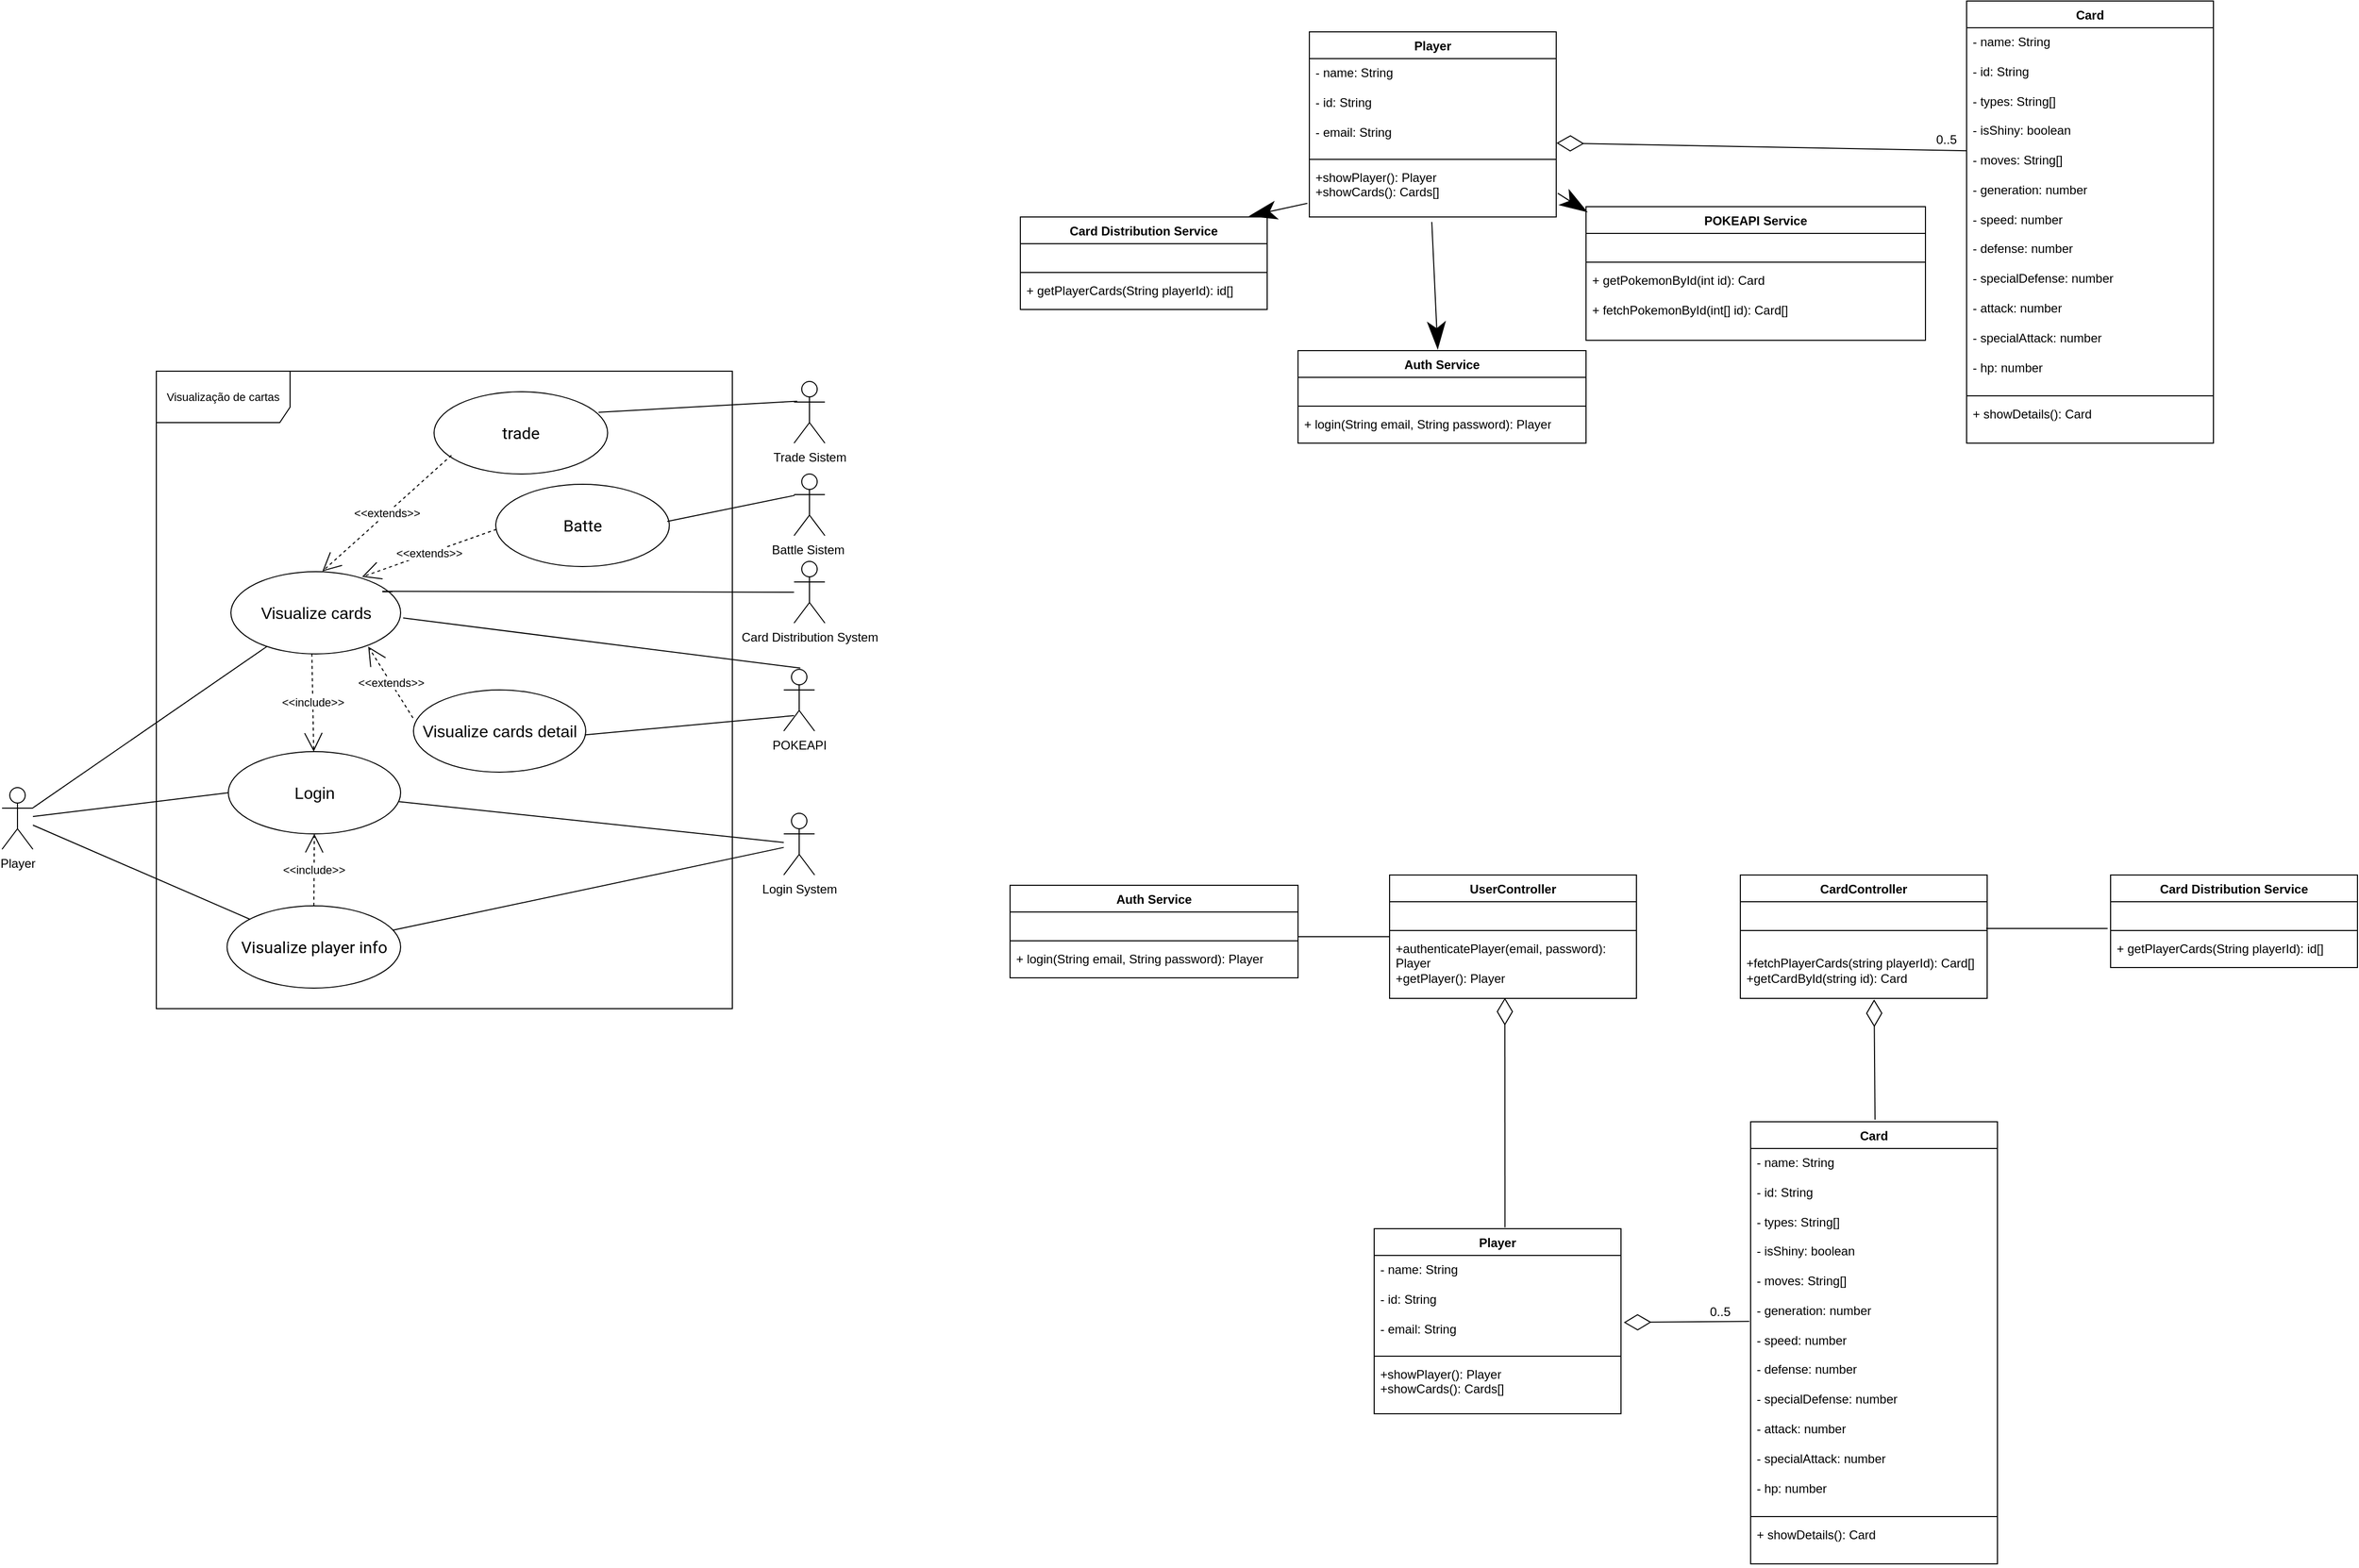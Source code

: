 <mxfile version="28.2.7">
  <diagram name="Página-1" id="Fm6evKY0UnK7_iMpr0wh">
    <mxGraphModel grid="1" page="1" gridSize="10" guides="1" tooltips="1" connect="0" arrows="1" fold="1" pageScale="1" pageWidth="827" pageHeight="1169" math="0" shadow="0">
      <root>
        <mxCell id="0" />
        <mxCell id="1" parent="0" />
        <mxCell id="guTa_tJEeNFMWnZCX3EQ-32" value="&lt;div style=&quot;text-align: start;&quot;&gt;&lt;font face=&quot;Roboto, sans-serif&quot;&gt;&lt;span style=&quot;font-size: 16px; white-space-collapse: preserve;&quot;&gt;Visualize player info&lt;/span&gt;&lt;/font&gt;&lt;/div&gt;" style="ellipse;whiteSpace=wrap;html=1;" vertex="1" parent="1">
          <mxGeometry x="308.75" y="700" width="168.75" height="80" as="geometry" />
        </mxCell>
        <mxCell id="guTa_tJEeNFMWnZCX3EQ-37" value="&lt;span style=&quot;font-size: 16px;&quot;&gt;Visualize cards&lt;/span&gt;" style="ellipse;whiteSpace=wrap;html=1;" vertex="1" parent="1">
          <mxGeometry x="312.5" y="375" width="165" height="80" as="geometry" />
        </mxCell>
        <mxCell id="guTa_tJEeNFMWnZCX3EQ-78" value="Visualização de cartas" style="shape=umlFrame;whiteSpace=wrap;html=1;pointerEvents=0;fontFamily=Helvetica;fontSize=11;fontColor=default;labelBackgroundColor=default;width=130;height=50;" vertex="1" parent="1">
          <mxGeometry x="240" y="180" width="560" height="620" as="geometry" />
        </mxCell>
        <mxCell id="QVgKoYF8jjtMcqnuHjmj-12" value="&lt;font style=&quot;font-size: 16px;&quot;&gt;Visualize cards detail&lt;/font&gt;" style="ellipse;whiteSpace=wrap;html=1;" vertex="1" parent="1">
          <mxGeometry x="490" y="490" width="167.5" height="80" as="geometry" />
        </mxCell>
        <mxCell id="QVgKoYF8jjtMcqnuHjmj-13" value="&amp;lt;&amp;lt;extends&amp;gt;&amp;gt;" style="endArrow=open;endSize=16;endFill=0;html=1;rounded=0;strokeColor=default;align=center;verticalAlign=middle;fontFamily=Helvetica;fontSize=11;fontColor=default;labelBackgroundColor=default;dashed=1;exitX=-0.003;exitY=0.341;exitDx=0;exitDy=0;exitPerimeter=0;entryX=0.809;entryY=0.911;entryDx=0;entryDy=0;entryPerimeter=0;" edge="1" parent="1" source="QVgKoYF8jjtMcqnuHjmj-12" target="guTa_tJEeNFMWnZCX3EQ-37">
          <mxGeometry width="160" relative="1" as="geometry">
            <mxPoint x="920" y="630" as="sourcePoint" />
            <mxPoint x="119.048" y="440" as="targetPoint" />
          </mxGeometry>
        </mxCell>
        <mxCell id="W8ESZy-suylX2_9Rz4pN-32" style="rounded=0;orthogonalLoop=1;jettySize=auto;html=1;endArrow=none;endFill=0;" edge="1" parent="1" source="QVgKoYF8jjtMcqnuHjmj-36" target="guTa_tJEeNFMWnZCX3EQ-32">
          <mxGeometry relative="1" as="geometry" />
        </mxCell>
        <mxCell id="W8ESZy-suylX2_9Rz4pN-33" style="edgeStyle=none;shape=connector;rounded=0;orthogonalLoop=1;jettySize=auto;html=1;strokeColor=default;align=center;verticalAlign=middle;fontFamily=Helvetica;fontSize=11;fontColor=default;labelBackgroundColor=default;endArrow=none;endFill=0;" edge="1" parent="1" source="QVgKoYF8jjtMcqnuHjmj-36" target="guTa_tJEeNFMWnZCX3EQ-37">
          <mxGeometry relative="1" as="geometry">
            <mxPoint x="120" y="620" as="sourcePoint" />
          </mxGeometry>
        </mxCell>
        <mxCell id="QVgKoYF8jjtMcqnuHjmj-36" value="&lt;div&gt;Player&lt;/div&gt;" style="shape=umlActor;verticalLabelPosition=bottom;verticalAlign=top;html=1;" vertex="1" parent="1">
          <mxGeometry x="90" y="585" width="30" height="60" as="geometry" />
        </mxCell>
        <mxCell id="QVgKoYF8jjtMcqnuHjmj-38" value="&lt;font style=&quot;font-size: 16px;&quot;&gt;Login&lt;/font&gt;" style="ellipse;whiteSpace=wrap;html=1;" vertex="1" parent="1">
          <mxGeometry x="310" y="550" width="167.5" height="80" as="geometry" />
        </mxCell>
        <mxCell id="QVgKoYF8jjtMcqnuHjmj-41" style="edgeStyle=none;shape=connector;rounded=0;orthogonalLoop=1;jettySize=auto;html=1;strokeColor=default;align=center;verticalAlign=middle;fontFamily=Helvetica;fontSize=11;fontColor=default;labelBackgroundColor=default;endArrow=none;endFill=0;entryX=0;entryY=0.5;entryDx=0;entryDy=0;" edge="1" parent="1" source="QVgKoYF8jjtMcqnuHjmj-36" target="QVgKoYF8jjtMcqnuHjmj-38">
          <mxGeometry relative="1" as="geometry">
            <mxPoint x="210" y="643" as="sourcePoint" />
            <mxPoint x="353" y="600" as="targetPoint" />
          </mxGeometry>
        </mxCell>
        <mxCell id="W8ESZy-suylX2_9Rz4pN-5" value="Login System&lt;div&gt;&lt;br&gt;&lt;/div&gt;" style="shape=umlActor;verticalLabelPosition=bottom;verticalAlign=top;html=1;" vertex="1" parent="1">
          <mxGeometry x="850" y="610" width="30" height="60" as="geometry" />
        </mxCell>
        <mxCell id="W8ESZy-suylX2_9Rz4pN-16" style="rounded=0;orthogonalLoop=1;jettySize=auto;html=1;endArrow=none;endFill=0;" edge="1" parent="1" source="QVgKoYF8jjtMcqnuHjmj-38" target="W8ESZy-suylX2_9Rz4pN-5">
          <mxGeometry relative="1" as="geometry" />
        </mxCell>
        <mxCell id="W8ESZy-suylX2_9Rz4pN-18" value="&amp;lt;&amp;lt;include&amp;gt;&amp;gt;" style="endArrow=open;endFill=0;html=1;rounded=0;dashed=1;jumpSize=16;endSize=16;exitX=0.477;exitY=0.996;exitDx=0;exitDy=0;exitPerimeter=0;" edge="1" parent="1" source="guTa_tJEeNFMWnZCX3EQ-37" target="QVgKoYF8jjtMcqnuHjmj-38">
          <mxGeometry width="160" relative="1" as="geometry">
            <mxPoint x="270" y="670" as="sourcePoint" />
            <mxPoint x="430" y="670" as="targetPoint" />
          </mxGeometry>
        </mxCell>
        <mxCell id="W8ESZy-suylX2_9Rz4pN-19" value="&lt;div&gt;Card Distribution System&lt;/div&gt;&lt;div&gt;&lt;br&gt;&lt;/div&gt;" style="shape=umlActor;verticalLabelPosition=bottom;verticalAlign=top;html=1;" vertex="1" parent="1">
          <mxGeometry x="860" y="365" width="30" height="60" as="geometry" />
        </mxCell>
        <mxCell id="W8ESZy-suylX2_9Rz4pN-20" style="rounded=0;orthogonalLoop=1;jettySize=auto;html=1;endArrow=none;endFill=0;entryX=0.892;entryY=0.239;entryDx=0;entryDy=0;entryPerimeter=0;" edge="1" parent="1" source="W8ESZy-suylX2_9Rz4pN-19" target="guTa_tJEeNFMWnZCX3EQ-37">
          <mxGeometry relative="1" as="geometry" />
        </mxCell>
        <mxCell id="W8ESZy-suylX2_9Rz4pN-27" value="&amp;lt;&amp;lt;include&amp;gt;&amp;gt;" style="endArrow=open;endSize=16;endFill=0;html=1;rounded=0;dashed=1;" edge="1" parent="1" source="guTa_tJEeNFMWnZCX3EQ-32" target="QVgKoYF8jjtMcqnuHjmj-38">
          <mxGeometry width="160" relative="1" as="geometry">
            <mxPoint x="569" y="630" as="sourcePoint" />
            <mxPoint x="490" y="630" as="targetPoint" />
          </mxGeometry>
        </mxCell>
        <mxCell id="W8ESZy-suylX2_9Rz4pN-29" style="rounded=0;orthogonalLoop=1;jettySize=auto;html=1;endArrow=none;endFill=0;" edge="1" parent="1" source="W8ESZy-suylX2_9Rz4pN-5" target="guTa_tJEeNFMWnZCX3EQ-32">
          <mxGeometry relative="1" as="geometry" />
        </mxCell>
        <mxCell id="W8ESZy-suylX2_9Rz4pN-31" style="rounded=0;orthogonalLoop=1;jettySize=auto;html=1;endArrow=none;endFill=0;exitX=0.538;exitY=-0.02;exitDx=0;exitDy=0;exitPerimeter=0;entryX=1.015;entryY=0.563;entryDx=0;entryDy=0;entryPerimeter=0;" edge="1" parent="1" source="W8ESZy-suylX2_9Rz4pN-30" target="guTa_tJEeNFMWnZCX3EQ-37">
          <mxGeometry relative="1" as="geometry">
            <mxPoint x="1040" y="565" as="sourcePoint" />
          </mxGeometry>
        </mxCell>
        <mxCell id="W8ESZy-suylX2_9Rz4pN-30" value="POKEAPI" style="shape=umlActor;verticalLabelPosition=bottom;verticalAlign=top;html=1;" vertex="1" parent="1">
          <mxGeometry x="850" y="470" width="30" height="60" as="geometry" />
        </mxCell>
        <mxCell id="OScI7Z59cUvMhyE51LAk-2" value="Player" style="swimlane;fontStyle=1;align=center;verticalAlign=top;childLayout=stackLayout;horizontal=1;startSize=26;horizontalStack=0;resizeParent=1;resizeParentMax=0;resizeLast=0;collapsible=1;marginBottom=0;whiteSpace=wrap;html=1;" vertex="1" parent="1">
          <mxGeometry x="1361" y="-150" width="240" height="180" as="geometry" />
        </mxCell>
        <mxCell id="OScI7Z59cUvMhyE51LAk-3" value="- name: String&lt;div&gt;&lt;br&gt;&lt;/div&gt;&lt;div&gt;- id: String&lt;/div&gt;&lt;div&gt;&lt;br&gt;&lt;/div&gt;&lt;div&gt;- email: String&lt;/div&gt;&lt;div&gt;&lt;br&gt;&lt;/div&gt;" style="text;strokeColor=none;fillColor=none;align=left;verticalAlign=top;spacingLeft=4;spacingRight=4;overflow=hidden;rotatable=0;points=[[0,0.5],[1,0.5]];portConstraint=eastwest;whiteSpace=wrap;html=1;" vertex="1" parent="OScI7Z59cUvMhyE51LAk-2">
          <mxGeometry y="26" width="240" height="94" as="geometry" />
        </mxCell>
        <mxCell id="OScI7Z59cUvMhyE51LAk-4" value="" style="line;strokeWidth=1;fillColor=none;align=left;verticalAlign=middle;spacingTop=-1;spacingLeft=3;spacingRight=3;rotatable=0;labelPosition=right;points=[];portConstraint=eastwest;strokeColor=inherit;" vertex="1" parent="OScI7Z59cUvMhyE51LAk-2">
          <mxGeometry y="120" width="240" height="8" as="geometry" />
        </mxCell>
        <mxCell id="OScI7Z59cUvMhyE51LAk-5" value="+showPlayer(): Player&lt;div&gt;+showCards(): Cards[]&lt;/div&gt;" style="text;strokeColor=none;fillColor=none;align=left;verticalAlign=top;spacingLeft=4;spacingRight=4;overflow=hidden;rotatable=0;points=[[0,0.5],[1,0.5]];portConstraint=eastwest;whiteSpace=wrap;html=1;" vertex="1" parent="OScI7Z59cUvMhyE51LAk-2">
          <mxGeometry y="128" width="240" height="52" as="geometry" />
        </mxCell>
        <mxCell id="OScI7Z59cUvMhyE51LAk-6" value="Card" style="swimlane;fontStyle=1;align=center;verticalAlign=top;childLayout=stackLayout;horizontal=1;startSize=26;horizontalStack=0;resizeParent=1;resizeParentMax=0;resizeLast=0;collapsible=1;marginBottom=0;whiteSpace=wrap;html=1;" vertex="1" parent="1">
          <mxGeometry x="2000" y="-180" width="240" height="430" as="geometry" />
        </mxCell>
        <mxCell id="OScI7Z59cUvMhyE51LAk-7" value="- name: String&lt;div&gt;&lt;br&gt;&lt;/div&gt;&lt;div&gt;- id: String&lt;/div&gt;&lt;div&gt;&lt;br&gt;&lt;/div&gt;&lt;div&gt;- types: String[]&lt;/div&gt;&lt;div&gt;&lt;br&gt;&lt;/div&gt;&lt;div&gt;- isShiny: boolean&lt;/div&gt;&lt;div&gt;&lt;br&gt;&lt;/div&gt;&lt;div&gt;- moves: String[]&lt;/div&gt;&lt;div&gt;&lt;br&gt;&lt;/div&gt;&lt;div&gt;- generation: number&lt;/div&gt;&lt;div&gt;&lt;br&gt;&lt;/div&gt;&lt;div&gt;- speed: number&lt;/div&gt;&lt;div&gt;&lt;br&gt;&lt;/div&gt;&lt;div&gt;- defense: number&lt;/div&gt;&lt;div&gt;&lt;br&gt;&lt;/div&gt;&lt;div&gt;- specialDefense: number&lt;/div&gt;&lt;div&gt;&lt;br&gt;&lt;/div&gt;&lt;div&gt;- attack: number&lt;/div&gt;&lt;div&gt;&lt;br&gt;&lt;/div&gt;&lt;div&gt;- specialAttack: number&lt;/div&gt;&lt;div&gt;&lt;br&gt;&lt;/div&gt;&lt;div&gt;- hp: number&lt;/div&gt;" style="text;strokeColor=none;fillColor=none;align=left;verticalAlign=top;spacingLeft=4;spacingRight=4;overflow=hidden;rotatable=0;points=[[0,0.5],[1,0.5]];portConstraint=eastwest;whiteSpace=wrap;html=1;" vertex="1" parent="OScI7Z59cUvMhyE51LAk-6">
          <mxGeometry y="26" width="240" height="354" as="geometry" />
        </mxCell>
        <mxCell id="OScI7Z59cUvMhyE51LAk-8" value="" style="line;strokeWidth=1;fillColor=none;align=left;verticalAlign=middle;spacingTop=-1;spacingLeft=3;spacingRight=3;rotatable=0;labelPosition=right;points=[];portConstraint=eastwest;strokeColor=inherit;" vertex="1" parent="OScI7Z59cUvMhyE51LAk-6">
          <mxGeometry y="380" width="240" height="8" as="geometry" />
        </mxCell>
        <mxCell id="OScI7Z59cUvMhyE51LAk-9" value="+ showDetails(): Card&lt;div&gt;&lt;div&gt;&lt;br&gt;&lt;/div&gt;&lt;/div&gt;" style="text;strokeColor=none;fillColor=none;align=left;verticalAlign=top;spacingLeft=4;spacingRight=4;overflow=hidden;rotatable=0;points=[[0,0.5],[1,0.5]];portConstraint=eastwest;whiteSpace=wrap;html=1;" vertex="1" parent="OScI7Z59cUvMhyE51LAk-6">
          <mxGeometry y="388" width="240" height="42" as="geometry" />
        </mxCell>
        <mxCell id="OScI7Z59cUvMhyE51LAk-10" value="" style="endArrow=diamondThin;endFill=0;endSize=24;html=1;rounded=0;strokeColor=default;align=center;verticalAlign=middle;fontFamily=Helvetica;fontSize=11;fontColor=default;labelBackgroundColor=default;exitX=0.001;exitY=0.338;exitDx=0;exitDy=0;exitPerimeter=0;entryX=1.001;entryY=0.874;entryDx=0;entryDy=0;entryPerimeter=0;" edge="1" parent="1" source="OScI7Z59cUvMhyE51LAk-7" target="OScI7Z59cUvMhyE51LAk-3">
          <mxGeometry width="160" relative="1" as="geometry">
            <mxPoint x="1281" y="257" as="sourcePoint" />
            <mxPoint x="1640" y="156" as="targetPoint" />
          </mxGeometry>
        </mxCell>
        <mxCell id="OScI7Z59cUvMhyE51LAk-11" value="0..5" style="text;html=1;align=center;verticalAlign=middle;resizable=0;points=[];autosize=1;strokeColor=none;fillColor=none;" vertex="1" parent="1">
          <mxGeometry x="1960" y="-60" width="40" height="30" as="geometry" />
        </mxCell>
        <mxCell id="OScI7Z59cUvMhyE51LAk-12" style="rounded=0;orthogonalLoop=1;jettySize=auto;html=1;endArrow=none;endFill=0;entryX=0.994;entryY=0.547;entryDx=0;entryDy=0;entryPerimeter=0;exitX=0.333;exitY=0.75;exitDx=0;exitDy=0;exitPerimeter=0;" edge="1" parent="1" source="W8ESZy-suylX2_9Rz4pN-30" target="QVgKoYF8jjtMcqnuHjmj-12">
          <mxGeometry relative="1" as="geometry">
            <mxPoint x="1166" y="554" as="sourcePoint" />
            <mxPoint x="600" y="510" as="targetPoint" />
          </mxGeometry>
        </mxCell>
        <mxCell id="6UOngPRz3Dilop8TXNNY-2" value="&lt;div style=&quot;text-align: start;&quot;&gt;&lt;font face=&quot;Roboto, sans-serif&quot;&gt;&lt;span style=&quot;font-size: 16px; white-space-collapse: preserve;&quot;&gt;Batte&lt;/span&gt;&lt;/font&gt;&lt;/div&gt;" style="ellipse;whiteSpace=wrap;html=1;" vertex="1" parent="1">
          <mxGeometry x="570" y="290" width="168.75" height="80" as="geometry" />
        </mxCell>
        <mxCell id="6UOngPRz3Dilop8TXNNY-4" value="&lt;div&gt;Battle Sistem&amp;nbsp;&lt;/div&gt;" style="shape=umlActor;verticalLabelPosition=bottom;verticalAlign=top;html=1;" vertex="1" parent="1">
          <mxGeometry x="860" y="280" width="30" height="60" as="geometry" />
        </mxCell>
        <mxCell id="6UOngPRz3Dilop8TXNNY-5" value="&amp;lt;&amp;lt;extends&amp;gt;&amp;gt;" style="endArrow=open;endSize=16;endFill=0;html=1;rounded=0;strokeColor=default;align=center;verticalAlign=middle;fontFamily=Helvetica;fontSize=11;fontColor=default;labelBackgroundColor=default;dashed=1;exitX=0.005;exitY=0.547;exitDx=0;exitDy=0;exitPerimeter=0;startArrow=none;startFill=0;entryX=0.773;entryY=0.063;entryDx=0;entryDy=0;entryPerimeter=0;" edge="1" parent="1" source="6UOngPRz3Dilop8TXNNY-2" target="guTa_tJEeNFMWnZCX3EQ-37">
          <mxGeometry width="160" relative="1" as="geometry">
            <mxPoint x="623" y="397" as="sourcePoint" />
            <mxPoint x="540" y="360" as="targetPoint" />
          </mxGeometry>
        </mxCell>
        <mxCell id="6UOngPRz3Dilop8TXNNY-6" style="rounded=0;orthogonalLoop=1;jettySize=auto;html=1;endArrow=none;endFill=0;entryX=0.988;entryY=0.451;entryDx=0;entryDy=0;entryPerimeter=0;exitX=0.02;exitY=0.347;exitDx=0;exitDy=0;exitPerimeter=0;" edge="1" parent="1" source="6UOngPRz3Dilop8TXNNY-4" target="6UOngPRz3Dilop8TXNNY-2">
          <mxGeometry relative="1" as="geometry">
            <mxPoint x="1346" y="355" as="sourcePoint" />
            <mxPoint x="720" y="330" as="targetPoint" />
          </mxGeometry>
        </mxCell>
        <mxCell id="6UOngPRz3Dilop8TXNNY-7" value="&lt;div style=&quot;text-align: start;&quot;&gt;&lt;font face=&quot;Roboto, sans-serif&quot;&gt;&lt;span style=&quot;font-size: 16px; white-space-collapse: preserve;&quot;&gt;trade&lt;/span&gt;&lt;/font&gt;&lt;/div&gt;" style="ellipse;whiteSpace=wrap;html=1;" vertex="1" parent="1">
          <mxGeometry x="510" y="200" width="168.75" height="80" as="geometry" />
        </mxCell>
        <mxCell id="6UOngPRz3Dilop8TXNNY-8" value="&amp;lt;&amp;lt;extends&amp;gt;&amp;gt;" style="endArrow=open;endSize=16;endFill=0;html=1;rounded=0;strokeColor=default;align=center;verticalAlign=middle;fontFamily=Helvetica;fontSize=11;fontColor=default;labelBackgroundColor=default;dashed=1;startArrow=none;startFill=0;entryX=0.539;entryY=-0.004;entryDx=0;entryDy=0;entryPerimeter=0;exitX=0.1;exitY=0.773;exitDx=0;exitDy=0;exitPerimeter=0;" edge="1" parent="1" source="6UOngPRz3Dilop8TXNNY-7" target="guTa_tJEeNFMWnZCX3EQ-37">
          <mxGeometry width="160" relative="1" as="geometry">
            <mxPoint x="635" y="250" as="sourcePoint" />
            <mxPoint x="530" y="339" as="targetPoint" />
          </mxGeometry>
        </mxCell>
        <mxCell id="6UOngPRz3Dilop8TXNNY-9" value="&lt;div&gt;Trade Sistem&lt;/div&gt;" style="shape=umlActor;verticalLabelPosition=bottom;verticalAlign=top;html=1;" vertex="1" parent="1">
          <mxGeometry x="860" y="190" width="30" height="60" as="geometry" />
        </mxCell>
        <mxCell id="6UOngPRz3Dilop8TXNNY-10" style="rounded=0;orthogonalLoop=1;jettySize=auto;html=1;endArrow=none;endFill=0;entryX=0.948;entryY=0.25;entryDx=0;entryDy=0;entryPerimeter=0;exitX=0.1;exitY=0.32;exitDx=0;exitDy=0;exitPerimeter=0;" edge="1" parent="1" source="6UOngPRz3Dilop8TXNNY-9" target="6UOngPRz3Dilop8TXNNY-7">
          <mxGeometry relative="1" as="geometry">
            <mxPoint x="1103" y="170" as="sourcePoint" />
            <mxPoint x="690" y="176" as="targetPoint" />
          </mxGeometry>
        </mxCell>
        <mxCell id="6UOngPRz3Dilop8TXNNY-11" value="Card Distribution Service" style="swimlane;fontStyle=1;align=center;verticalAlign=top;childLayout=stackLayout;horizontal=1;startSize=26;horizontalStack=0;resizeParent=1;resizeParentMax=0;resizeLast=0;collapsible=1;marginBottom=0;whiteSpace=wrap;html=1;" vertex="1" parent="1">
          <mxGeometry x="1080" y="30" width="240" height="90" as="geometry" />
        </mxCell>
        <mxCell id="6UOngPRz3Dilop8TXNNY-12" value="&lt;div&gt;&lt;br&gt;&lt;/div&gt;" style="text;strokeColor=none;fillColor=none;align=left;verticalAlign=top;spacingLeft=4;spacingRight=4;overflow=hidden;rotatable=0;points=[[0,0.5],[1,0.5]];portConstraint=eastwest;whiteSpace=wrap;html=1;" vertex="1" parent="6UOngPRz3Dilop8TXNNY-11">
          <mxGeometry y="26" width="240" height="24" as="geometry" />
        </mxCell>
        <mxCell id="6UOngPRz3Dilop8TXNNY-13" value="" style="line;strokeWidth=1;fillColor=none;align=left;verticalAlign=middle;spacingTop=-1;spacingLeft=3;spacingRight=3;rotatable=0;labelPosition=right;points=[];portConstraint=eastwest;strokeColor=inherit;" vertex="1" parent="6UOngPRz3Dilop8TXNNY-11">
          <mxGeometry y="50" width="240" height="8" as="geometry" />
        </mxCell>
        <mxCell id="6UOngPRz3Dilop8TXNNY-14" value="+ getPlayerCards(String playerId): id[]&lt;div&gt;&lt;div&gt;&lt;br&gt;&lt;/div&gt;&lt;/div&gt;" style="text;strokeColor=none;fillColor=none;align=left;verticalAlign=top;spacingLeft=4;spacingRight=4;overflow=hidden;rotatable=0;points=[[0,0.5],[1,0.5]];portConstraint=eastwest;whiteSpace=wrap;html=1;" vertex="1" parent="6UOngPRz3Dilop8TXNNY-11">
          <mxGeometry y="58" width="240" height="32" as="geometry" />
        </mxCell>
        <mxCell id="6UOngPRz3Dilop8TXNNY-21" value="POKEAPI Service" style="swimlane;fontStyle=1;align=center;verticalAlign=top;childLayout=stackLayout;horizontal=1;startSize=26;horizontalStack=0;resizeParent=1;resizeParentMax=0;resizeLast=0;collapsible=1;marginBottom=0;whiteSpace=wrap;html=1;" vertex="1" parent="1">
          <mxGeometry x="1630" y="20" width="330" height="130" as="geometry" />
        </mxCell>
        <mxCell id="6UOngPRz3Dilop8TXNNY-22" value="&lt;div&gt;&lt;br&gt;&lt;/div&gt;" style="text;strokeColor=none;fillColor=none;align=left;verticalAlign=top;spacingLeft=4;spacingRight=4;overflow=hidden;rotatable=0;points=[[0,0.5],[1,0.5]];portConstraint=eastwest;whiteSpace=wrap;html=1;" vertex="1" parent="6UOngPRz3Dilop8TXNNY-21">
          <mxGeometry y="26" width="330" height="24" as="geometry" />
        </mxCell>
        <mxCell id="6UOngPRz3Dilop8TXNNY-23" value="" style="line;strokeWidth=1;fillColor=none;align=left;verticalAlign=middle;spacingTop=-1;spacingLeft=3;spacingRight=3;rotatable=0;labelPosition=right;points=[];portConstraint=eastwest;strokeColor=inherit;" vertex="1" parent="6UOngPRz3Dilop8TXNNY-21">
          <mxGeometry y="50" width="330" height="8" as="geometry" />
        </mxCell>
        <mxCell id="6UOngPRz3Dilop8TXNNY-24" value="+ getPokemonById(int id): Card&lt;div&gt;&lt;br&gt;&lt;/div&gt;&lt;div&gt;+ fetchPokemonById(int[] id): Card[]&lt;/div&gt;" style="text;strokeColor=none;fillColor=none;align=left;verticalAlign=top;spacingLeft=4;spacingRight=4;overflow=hidden;rotatable=0;points=[[0,0.5],[1,0.5]];portConstraint=eastwest;whiteSpace=wrap;html=1;" vertex="1" parent="6UOngPRz3Dilop8TXNNY-21">
          <mxGeometry y="58" width="330" height="72" as="geometry" />
        </mxCell>
        <mxCell id="LVg56WHvofuORwA9sELJ-12" value="" style="endArrow=classicThin;endFill=1;endSize=24;html=1;rounded=0;strokeColor=default;align=center;verticalAlign=middle;fontFamily=Helvetica;fontSize=11;fontColor=default;labelBackgroundColor=default;exitX=0.496;exitY=1.094;exitDx=0;exitDy=0;exitPerimeter=0;entryX=0.563;entryY=-0.014;entryDx=0;entryDy=0;entryPerimeter=0;" edge="1" parent="1" source="OScI7Z59cUvMhyE51LAk-5">
          <mxGeometry width="160" relative="1" as="geometry">
            <mxPoint x="1478.72" y="212.76" as="sourcePoint" />
            <mxPoint x="1485.79" y="158.74" as="targetPoint" />
          </mxGeometry>
        </mxCell>
        <mxCell id="aXLs57eJ5aR5iD5WLaoQ-1" value="" style="endArrow=classicThin;endFill=1;endSize=24;html=1;rounded=0;strokeColor=default;align=center;verticalAlign=middle;fontFamily=Helvetica;fontSize=11;fontColor=default;labelBackgroundColor=default;exitX=-0.008;exitY=0.745;exitDx=0;exitDy=0;exitPerimeter=0;entryX=0.927;entryY=-0.009;entryDx=0;entryDy=0;entryPerimeter=0;" edge="1" parent="1" source="OScI7Z59cUvMhyE51LAk-5" target="6UOngPRz3Dilop8TXNNY-11">
          <mxGeometry width="160" relative="1" as="geometry">
            <mxPoint x="1480" y="70" as="sourcePoint" />
            <mxPoint x="1486" y="216" as="targetPoint" />
          </mxGeometry>
        </mxCell>
        <mxCell id="aXLs57eJ5aR5iD5WLaoQ-2" value="" style="endArrow=classicThin;endFill=1;endSize=24;html=1;rounded=0;strokeColor=default;align=center;verticalAlign=middle;fontFamily=Helvetica;fontSize=11;fontColor=default;labelBackgroundColor=default;exitX=1.006;exitY=0.557;exitDx=0;exitDy=0;exitPerimeter=0;entryX=0.004;entryY=0.04;entryDx=0;entryDy=0;entryPerimeter=0;" edge="1" parent="1" source="OScI7Z59cUvMhyE51LAk-5" target="6UOngPRz3Dilop8TXNNY-21">
          <mxGeometry width="160" relative="1" as="geometry">
            <mxPoint x="1587" y="50" as="sourcePoint" />
            <mxPoint x="1530" y="77" as="targetPoint" />
          </mxGeometry>
        </mxCell>
        <mxCell id="BB_48NtPgADarRrIy1aq-5" value="Auth Service" style="swimlane;fontStyle=1;align=center;verticalAlign=top;childLayout=stackLayout;horizontal=1;startSize=26;horizontalStack=0;resizeParent=1;resizeParentMax=0;resizeLast=0;collapsible=1;marginBottom=0;whiteSpace=wrap;html=1;" vertex="1" parent="1">
          <mxGeometry x="1350" y="160" width="280" height="90" as="geometry" />
        </mxCell>
        <mxCell id="BB_48NtPgADarRrIy1aq-6" value="&lt;div&gt;&lt;br&gt;&lt;/div&gt;" style="text;strokeColor=none;fillColor=none;align=left;verticalAlign=top;spacingLeft=4;spacingRight=4;overflow=hidden;rotatable=0;points=[[0,0.5],[1,0.5]];portConstraint=eastwest;whiteSpace=wrap;html=1;" vertex="1" parent="BB_48NtPgADarRrIy1aq-5">
          <mxGeometry y="26" width="280" height="24" as="geometry" />
        </mxCell>
        <mxCell id="BB_48NtPgADarRrIy1aq-7" value="" style="line;strokeWidth=1;fillColor=none;align=left;verticalAlign=middle;spacingTop=-1;spacingLeft=3;spacingRight=3;rotatable=0;labelPosition=right;points=[];portConstraint=eastwest;strokeColor=inherit;" vertex="1" parent="BB_48NtPgADarRrIy1aq-5">
          <mxGeometry y="50" width="280" height="8" as="geometry" />
        </mxCell>
        <mxCell id="BB_48NtPgADarRrIy1aq-8" value="&lt;div&gt;&lt;div&gt;+ login(String email, String password): Player&lt;div&gt;&lt;br&gt;&lt;/div&gt;&lt;/div&gt;&lt;/div&gt;" style="text;strokeColor=none;fillColor=none;align=left;verticalAlign=top;spacingLeft=4;spacingRight=4;overflow=hidden;rotatable=0;points=[[0,0.5],[1,0.5]];portConstraint=eastwest;whiteSpace=wrap;html=1;" vertex="1" parent="BB_48NtPgADarRrIy1aq-5">
          <mxGeometry y="58" width="280" height="32" as="geometry" />
        </mxCell>
        <mxCell id="xpPcLvAz4_HohBWDyDDr-1" value="Player" style="swimlane;fontStyle=1;align=center;verticalAlign=top;childLayout=stackLayout;horizontal=1;startSize=26;horizontalStack=0;resizeParent=1;resizeParentMax=0;resizeLast=0;collapsible=1;marginBottom=0;whiteSpace=wrap;html=1;" vertex="1" parent="1">
          <mxGeometry x="1424" y="1014" width="240" height="180" as="geometry" />
        </mxCell>
        <mxCell id="xpPcLvAz4_HohBWDyDDr-2" value="- name: String&lt;div&gt;&lt;br&gt;&lt;/div&gt;&lt;div&gt;- id: String&lt;/div&gt;&lt;div&gt;&lt;br&gt;&lt;/div&gt;&lt;div&gt;- email: String&lt;/div&gt;&lt;div&gt;&lt;br&gt;&lt;/div&gt;" style="text;strokeColor=none;fillColor=none;align=left;verticalAlign=top;spacingLeft=4;spacingRight=4;overflow=hidden;rotatable=0;points=[[0,0.5],[1,0.5]];portConstraint=eastwest;whiteSpace=wrap;html=1;" vertex="1" parent="xpPcLvAz4_HohBWDyDDr-1">
          <mxGeometry y="26" width="240" height="94" as="geometry" />
        </mxCell>
        <mxCell id="xpPcLvAz4_HohBWDyDDr-3" value="" style="line;strokeWidth=1;fillColor=none;align=left;verticalAlign=middle;spacingTop=-1;spacingLeft=3;spacingRight=3;rotatable=0;labelPosition=right;points=[];portConstraint=eastwest;strokeColor=inherit;" vertex="1" parent="xpPcLvAz4_HohBWDyDDr-1">
          <mxGeometry y="120" width="240" height="8" as="geometry" />
        </mxCell>
        <mxCell id="xpPcLvAz4_HohBWDyDDr-4" value="+showPlayer(): Player&lt;div&gt;+showCards(): Cards[]&lt;/div&gt;" style="text;strokeColor=none;fillColor=none;align=left;verticalAlign=top;spacingLeft=4;spacingRight=4;overflow=hidden;rotatable=0;points=[[0,0.5],[1,0.5]];portConstraint=eastwest;whiteSpace=wrap;html=1;" vertex="1" parent="xpPcLvAz4_HohBWDyDDr-1">
          <mxGeometry y="128" width="240" height="52" as="geometry" />
        </mxCell>
        <mxCell id="xpPcLvAz4_HohBWDyDDr-5" value="UserController" style="swimlane;fontStyle=1;align=center;verticalAlign=top;childLayout=stackLayout;horizontal=1;startSize=26;horizontalStack=0;resizeParent=1;resizeParentMax=0;resizeLast=0;collapsible=1;marginBottom=0;whiteSpace=wrap;html=1;" vertex="1" parent="1">
          <mxGeometry x="1439" y="670" width="240" height="120" as="geometry" />
        </mxCell>
        <mxCell id="xpPcLvAz4_HohBWDyDDr-6" value="&lt;div&gt;&lt;br&gt;&lt;/div&gt;" style="text;strokeColor=none;fillColor=none;align=left;verticalAlign=top;spacingLeft=4;spacingRight=4;overflow=hidden;rotatable=0;points=[[0,0.5],[1,0.5]];portConstraint=eastwest;whiteSpace=wrap;html=1;" vertex="1" parent="xpPcLvAz4_HohBWDyDDr-5">
          <mxGeometry y="26" width="240" height="24" as="geometry" />
        </mxCell>
        <mxCell id="xpPcLvAz4_HohBWDyDDr-7" value="" style="line;strokeWidth=1;fillColor=none;align=left;verticalAlign=middle;spacingTop=-1;spacingLeft=3;spacingRight=3;rotatable=0;labelPosition=right;points=[];portConstraint=eastwest;strokeColor=inherit;" vertex="1" parent="xpPcLvAz4_HohBWDyDDr-5">
          <mxGeometry y="50" width="240" height="8" as="geometry" />
        </mxCell>
        <mxCell id="xpPcLvAz4_HohBWDyDDr-8" value="&lt;div&gt;&lt;div&gt;+authenticatePlayer(email, password): Player&lt;/div&gt;&lt;div&gt;+getPlayer(): Player&lt;/div&gt;&lt;/div&gt;" style="text;strokeColor=none;fillColor=none;align=left;verticalAlign=top;spacingLeft=4;spacingRight=4;overflow=hidden;rotatable=0;points=[[0,0.5],[1,0.5]];portConstraint=eastwest;whiteSpace=wrap;html=1;" vertex="1" parent="xpPcLvAz4_HohBWDyDDr-5">
          <mxGeometry y="58" width="240" height="62" as="geometry" />
        </mxCell>
        <mxCell id="xpPcLvAz4_HohBWDyDDr-10" value="Card" style="swimlane;fontStyle=1;align=center;verticalAlign=top;childLayout=stackLayout;horizontal=1;startSize=26;horizontalStack=0;resizeParent=1;resizeParentMax=0;resizeLast=0;collapsible=1;marginBottom=0;whiteSpace=wrap;html=1;" vertex="1" parent="1">
          <mxGeometry x="1790" y="910" width="240" height="430" as="geometry" />
        </mxCell>
        <mxCell id="xpPcLvAz4_HohBWDyDDr-11" value="- name: String&lt;div&gt;&lt;br&gt;&lt;/div&gt;&lt;div&gt;- id: String&lt;/div&gt;&lt;div&gt;&lt;br&gt;&lt;/div&gt;&lt;div&gt;- types: String[]&lt;/div&gt;&lt;div&gt;&lt;br&gt;&lt;/div&gt;&lt;div&gt;- isShiny: boolean&lt;/div&gt;&lt;div&gt;&lt;br&gt;&lt;/div&gt;&lt;div&gt;- moves: String[]&lt;/div&gt;&lt;div&gt;&lt;br&gt;&lt;/div&gt;&lt;div&gt;- generation: number&lt;/div&gt;&lt;div&gt;&lt;br&gt;&lt;/div&gt;&lt;div&gt;- speed: number&lt;/div&gt;&lt;div&gt;&lt;br&gt;&lt;/div&gt;&lt;div&gt;- defense: number&lt;/div&gt;&lt;div&gt;&lt;br&gt;&lt;/div&gt;&lt;div&gt;- specialDefense: number&lt;/div&gt;&lt;div&gt;&lt;br&gt;&lt;/div&gt;&lt;div&gt;- attack: number&lt;/div&gt;&lt;div&gt;&lt;br&gt;&lt;/div&gt;&lt;div&gt;- specialAttack: number&lt;/div&gt;&lt;div&gt;&lt;br&gt;&lt;/div&gt;&lt;div&gt;- hp: number&lt;/div&gt;" style="text;strokeColor=none;fillColor=none;align=left;verticalAlign=top;spacingLeft=4;spacingRight=4;overflow=hidden;rotatable=0;points=[[0,0.5],[1,0.5]];portConstraint=eastwest;whiteSpace=wrap;html=1;" vertex="1" parent="xpPcLvAz4_HohBWDyDDr-10">
          <mxGeometry y="26" width="240" height="354" as="geometry" />
        </mxCell>
        <mxCell id="xpPcLvAz4_HohBWDyDDr-12" value="" style="line;strokeWidth=1;fillColor=none;align=left;verticalAlign=middle;spacingTop=-1;spacingLeft=3;spacingRight=3;rotatable=0;labelPosition=right;points=[];portConstraint=eastwest;strokeColor=inherit;" vertex="1" parent="xpPcLvAz4_HohBWDyDDr-10">
          <mxGeometry y="380" width="240" height="8" as="geometry" />
        </mxCell>
        <mxCell id="xpPcLvAz4_HohBWDyDDr-13" value="+ showDetails(): Card&lt;div&gt;&lt;div&gt;&lt;br&gt;&lt;/div&gt;&lt;/div&gt;" style="text;strokeColor=none;fillColor=none;align=left;verticalAlign=top;spacingLeft=4;spacingRight=4;overflow=hidden;rotatable=0;points=[[0,0.5],[1,0.5]];portConstraint=eastwest;whiteSpace=wrap;html=1;" vertex="1" parent="xpPcLvAz4_HohBWDyDDr-10">
          <mxGeometry y="388" width="240" height="42" as="geometry" />
        </mxCell>
        <mxCell id="xpPcLvAz4_HohBWDyDDr-14" value="" style="endArrow=diamondThin;endFill=0;endSize=24;html=1;rounded=0;strokeColor=default;align=center;verticalAlign=middle;fontFamily=Helvetica;fontSize=11;fontColor=default;labelBackgroundColor=default;entryX=0.467;entryY=0.991;entryDx=0;entryDy=0;entryPerimeter=0;exitX=0.53;exitY=-0.007;exitDx=0;exitDy=0;exitPerimeter=0;" edge="1" parent="1" source="xpPcLvAz4_HohBWDyDDr-1" target="xpPcLvAz4_HohBWDyDDr-8">
          <mxGeometry width="160" relative="1" as="geometry">
            <mxPoint x="1549" y="900" as="sourcePoint" />
            <mxPoint x="1539" y="810" as="targetPoint" />
          </mxGeometry>
        </mxCell>
        <mxCell id="xpPcLvAz4_HohBWDyDDr-15" value="Card Distribution Service" style="swimlane;fontStyle=1;align=center;verticalAlign=top;childLayout=stackLayout;horizontal=1;startSize=26;horizontalStack=0;resizeParent=1;resizeParentMax=0;resizeLast=0;collapsible=1;marginBottom=0;whiteSpace=wrap;html=1;" vertex="1" parent="1">
          <mxGeometry x="2140" y="670" width="240" height="90" as="geometry" />
        </mxCell>
        <mxCell id="xpPcLvAz4_HohBWDyDDr-16" value="&lt;div&gt;&lt;br&gt;&lt;/div&gt;" style="text;strokeColor=none;fillColor=none;align=left;verticalAlign=top;spacingLeft=4;spacingRight=4;overflow=hidden;rotatable=0;points=[[0,0.5],[1,0.5]];portConstraint=eastwest;whiteSpace=wrap;html=1;" vertex="1" parent="xpPcLvAz4_HohBWDyDDr-15">
          <mxGeometry y="26" width="240" height="24" as="geometry" />
        </mxCell>
        <mxCell id="xpPcLvAz4_HohBWDyDDr-17" value="" style="line;strokeWidth=1;fillColor=none;align=left;verticalAlign=middle;spacingTop=-1;spacingLeft=3;spacingRight=3;rotatable=0;labelPosition=right;points=[];portConstraint=eastwest;strokeColor=inherit;" vertex="1" parent="xpPcLvAz4_HohBWDyDDr-15">
          <mxGeometry y="50" width="240" height="8" as="geometry" />
        </mxCell>
        <mxCell id="xpPcLvAz4_HohBWDyDDr-18" value="+ getPlayerCards(String playerId): id[]&lt;div&gt;&lt;div&gt;&lt;br&gt;&lt;/div&gt;&lt;/div&gt;" style="text;strokeColor=none;fillColor=none;align=left;verticalAlign=top;spacingLeft=4;spacingRight=4;overflow=hidden;rotatable=0;points=[[0,0.5],[1,0.5]];portConstraint=eastwest;whiteSpace=wrap;html=1;" vertex="1" parent="xpPcLvAz4_HohBWDyDDr-15">
          <mxGeometry y="58" width="240" height="32" as="geometry" />
        </mxCell>
        <mxCell id="xpPcLvAz4_HohBWDyDDr-26" value="" style="endArrow=diamondThin;endFill=0;endSize=24;html=1;rounded=0;strokeColor=default;align=center;verticalAlign=middle;fontFamily=Helvetica;fontSize=11;fontColor=default;labelBackgroundColor=default;exitX=-0.005;exitY=0.475;exitDx=0;exitDy=0;exitPerimeter=0;entryX=1.011;entryY=0.693;entryDx=0;entryDy=0;entryPerimeter=0;" edge="1" parent="1" source="xpPcLvAz4_HohBWDyDDr-11" target="xpPcLvAz4_HohBWDyDDr-2">
          <mxGeometry width="160" relative="1" as="geometry">
            <mxPoint x="2059" y="1078" as="sourcePoint" />
            <mxPoint x="1560" y="1100" as="targetPoint" />
          </mxGeometry>
        </mxCell>
        <mxCell id="xpPcLvAz4_HohBWDyDDr-27" value="0..5" style="text;html=1;align=center;verticalAlign=middle;resizable=0;points=[];autosize=1;strokeColor=none;fillColor=none;" vertex="1" parent="1">
          <mxGeometry x="1740" y="1080" width="40" height="30" as="geometry" />
        </mxCell>
        <mxCell id="xpPcLvAz4_HohBWDyDDr-28" value="Auth Service" style="swimlane;fontStyle=1;align=center;verticalAlign=top;childLayout=stackLayout;horizontal=1;startSize=26;horizontalStack=0;resizeParent=1;resizeParentMax=0;resizeLast=0;collapsible=1;marginBottom=0;whiteSpace=wrap;html=1;" vertex="1" parent="1">
          <mxGeometry x="1070" y="680" width="280" height="90" as="geometry" />
        </mxCell>
        <mxCell id="xpPcLvAz4_HohBWDyDDr-29" value="&lt;div&gt;&lt;br&gt;&lt;/div&gt;" style="text;strokeColor=none;fillColor=none;align=left;verticalAlign=top;spacingLeft=4;spacingRight=4;overflow=hidden;rotatable=0;points=[[0,0.5],[1,0.5]];portConstraint=eastwest;whiteSpace=wrap;html=1;" vertex="1" parent="xpPcLvAz4_HohBWDyDDr-28">
          <mxGeometry y="26" width="280" height="24" as="geometry" />
        </mxCell>
        <mxCell id="xpPcLvAz4_HohBWDyDDr-30" value="" style="line;strokeWidth=1;fillColor=none;align=left;verticalAlign=middle;spacingTop=-1;spacingLeft=3;spacingRight=3;rotatable=0;labelPosition=right;points=[];portConstraint=eastwest;strokeColor=inherit;" vertex="1" parent="xpPcLvAz4_HohBWDyDDr-28">
          <mxGeometry y="50" width="280" height="8" as="geometry" />
        </mxCell>
        <mxCell id="xpPcLvAz4_HohBWDyDDr-31" value="&lt;div&gt;&lt;div&gt;+ login(String email, String password): Player&lt;div&gt;&lt;br&gt;&lt;/div&gt;&lt;/div&gt;&lt;/div&gt;" style="text;strokeColor=none;fillColor=none;align=left;verticalAlign=top;spacingLeft=4;spacingRight=4;overflow=hidden;rotatable=0;points=[[0,0.5],[1,0.5]];portConstraint=eastwest;whiteSpace=wrap;html=1;" vertex="1" parent="xpPcLvAz4_HohBWDyDDr-28">
          <mxGeometry y="58" width="280" height="32" as="geometry" />
        </mxCell>
        <mxCell id="jdDyoN-7hJUt_arKpJb7-1" value="CardController" style="swimlane;fontStyle=1;align=center;verticalAlign=top;childLayout=stackLayout;horizontal=1;startSize=26;horizontalStack=0;resizeParent=1;resizeParentMax=0;resizeLast=0;collapsible=1;marginBottom=0;whiteSpace=wrap;html=1;" vertex="1" parent="1">
          <mxGeometry x="1780" y="670" width="240" height="120" as="geometry" />
        </mxCell>
        <mxCell id="jdDyoN-7hJUt_arKpJb7-2" value="&lt;div&gt;&lt;br&gt;&lt;/div&gt;" style="text;strokeColor=none;fillColor=none;align=left;verticalAlign=top;spacingLeft=4;spacingRight=4;overflow=hidden;rotatable=0;points=[[0,0.5],[1,0.5]];portConstraint=eastwest;whiteSpace=wrap;html=1;" vertex="1" parent="jdDyoN-7hJUt_arKpJb7-1">
          <mxGeometry y="26" width="240" height="24" as="geometry" />
        </mxCell>
        <mxCell id="jdDyoN-7hJUt_arKpJb7-3" value="" style="line;strokeWidth=1;fillColor=none;align=left;verticalAlign=middle;spacingTop=-1;spacingLeft=3;spacingRight=3;rotatable=0;labelPosition=right;points=[];portConstraint=eastwest;strokeColor=inherit;" vertex="1" parent="jdDyoN-7hJUt_arKpJb7-1">
          <mxGeometry y="50" width="240" height="8" as="geometry" />
        </mxCell>
        <mxCell id="jdDyoN-7hJUt_arKpJb7-4" value="&lt;div&gt;&lt;br&gt;&lt;/div&gt;&lt;div&gt;+fetchPlayerCards(string playerId): Card[]&lt;br&gt;+getCardById(string id): Card&lt;/div&gt;" style="text;strokeColor=none;fillColor=none;align=left;verticalAlign=top;spacingLeft=4;spacingRight=4;overflow=hidden;rotatable=0;points=[[0,0.5],[1,0.5]];portConstraint=eastwest;whiteSpace=wrap;html=1;" vertex="1" parent="jdDyoN-7hJUt_arKpJb7-1">
          <mxGeometry y="58" width="240" height="62" as="geometry" />
        </mxCell>
        <mxCell id="jdDyoN-7hJUt_arKpJb7-8" style="rounded=0;orthogonalLoop=1;jettySize=auto;html=1;entryX=0;entryY=0.032;entryDx=0;entryDy=0;entryPerimeter=0;shape=wire;dashed=1;endArrow=none;endFill=0;exitX=1;exitY=1;exitDx=0;exitDy=0;exitPerimeter=0;" edge="1" parent="1" source="xpPcLvAz4_HohBWDyDDr-29" target="xpPcLvAz4_HohBWDyDDr-8">
          <mxGeometry relative="1" as="geometry" />
        </mxCell>
        <mxCell id="jdDyoN-7hJUt_arKpJb7-9" style="rounded=0;orthogonalLoop=1;jettySize=auto;html=1;entryX=-0.012;entryY=1.083;entryDx=0;entryDy=0;entryPerimeter=0;endArrow=none;endFill=0;exitX=0.996;exitY=1.083;exitDx=0;exitDy=0;exitPerimeter=0;" edge="1" parent="1" source="jdDyoN-7hJUt_arKpJb7-2" target="xpPcLvAz4_HohBWDyDDr-16">
          <mxGeometry relative="1" as="geometry" />
        </mxCell>
        <mxCell id="jdDyoN-7hJUt_arKpJb7-10" value="" style="endArrow=diamondThin;endFill=0;endSize=24;html=1;rounded=0;strokeColor=default;align=center;verticalAlign=middle;fontFamily=Helvetica;fontSize=11;fontColor=default;labelBackgroundColor=default;entryX=0.542;entryY=1.016;entryDx=0;entryDy=0;entryPerimeter=0;exitX=0.504;exitY=-0.005;exitDx=0;exitDy=0;exitPerimeter=0;" edge="1" parent="1" source="xpPcLvAz4_HohBWDyDDr-10" target="jdDyoN-7hJUt_arKpJb7-4">
          <mxGeometry width="160" relative="1" as="geometry">
            <mxPoint x="1550" y="1104" as="sourcePoint" />
            <mxPoint x="1550" y="880" as="targetPoint" />
          </mxGeometry>
        </mxCell>
      </root>
    </mxGraphModel>
  </diagram>
</mxfile>

